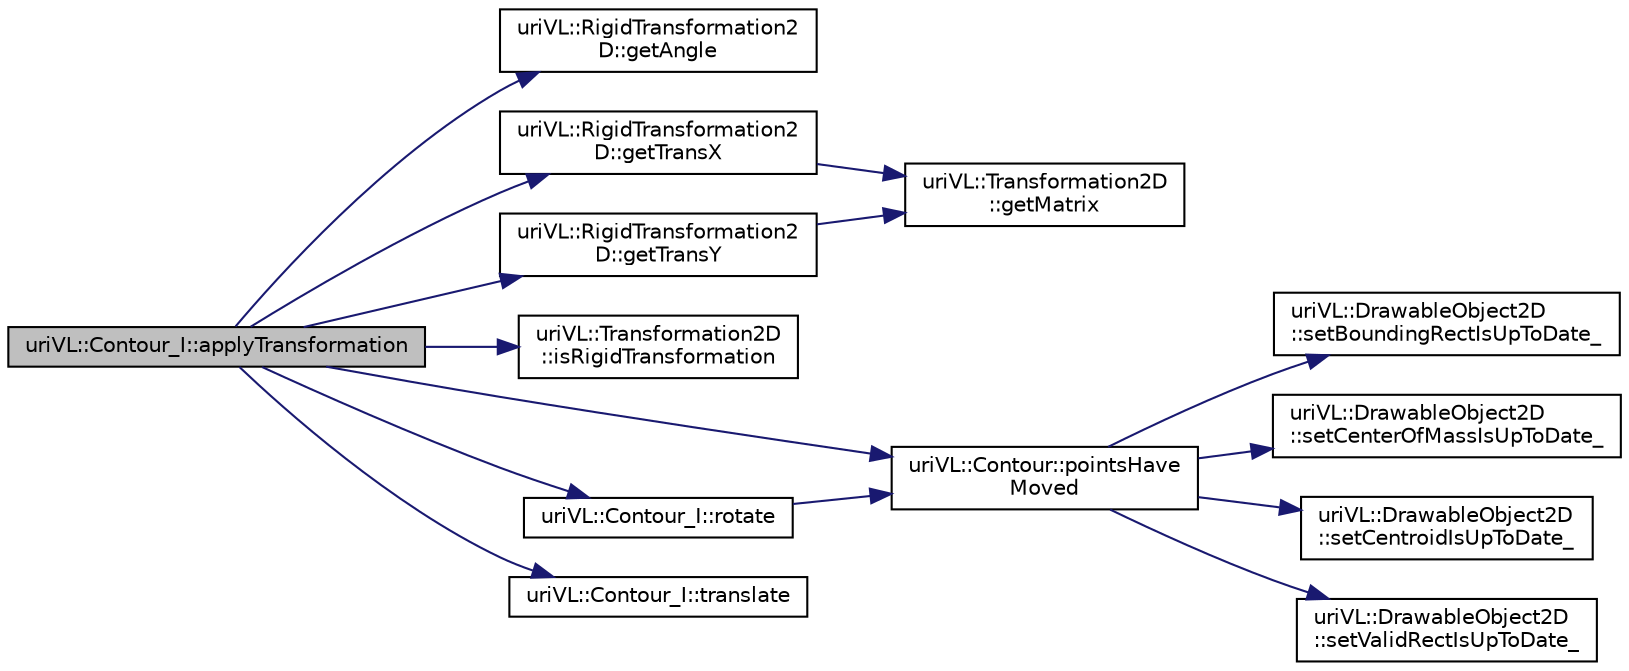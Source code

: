 digraph "uriVL::Contour_I::applyTransformation"
{
  edge [fontname="Helvetica",fontsize="10",labelfontname="Helvetica",labelfontsize="10"];
  node [fontname="Helvetica",fontsize="10",shape=record];
  rankdir="LR";
  Node1 [label="uriVL::Contour_I::applyTransformation",height=0.2,width=0.4,color="black", fillcolor="grey75", style="filled", fontcolor="black"];
  Node1 -> Node2 [color="midnightblue",fontsize="10",style="solid",fontname="Helvetica"];
  Node2 [label="uriVL::RigidTransformation2\lD::getAngle",height=0.2,width=0.4,color="black", fillcolor="white", style="filled",URL="$classuriVL_1_1RigidTransformation2D.html#aa7ff28b48d2ce3b07ca117b11ff1f55c",tooltip="Returns the rotation&#39;s angle. "];
  Node1 -> Node3 [color="midnightblue",fontsize="10",style="solid",fontname="Helvetica"];
  Node3 [label="uriVL::RigidTransformation2\lD::getTransX",height=0.2,width=0.4,color="black", fillcolor="white", style="filled",URL="$classuriVL_1_1RigidTransformation2D.html#ab90739261bbfa45aef38fc95714326ef",tooltip="Returns the x component of the translation. "];
  Node3 -> Node4 [color="midnightblue",fontsize="10",style="solid",fontname="Helvetica"];
  Node4 [label="uriVL::Transformation2D\l::getMatrix",height=0.2,width=0.4,color="black", fillcolor="white", style="filled",URL="$classuriVL_1_1Transformation2D.html#aa6f3c3b2a82aa4788d442c5d922573b8",tooltip="Returns a read-only pointer to the transformation&#39;s matrix data. "];
  Node1 -> Node5 [color="midnightblue",fontsize="10",style="solid",fontname="Helvetica"];
  Node5 [label="uriVL::RigidTransformation2\lD::getTransY",height=0.2,width=0.4,color="black", fillcolor="white", style="filled",URL="$classuriVL_1_1RigidTransformation2D.html#a1e7b23e20efa0e4475e3e5a9b6eaa71a",tooltip="Returns the y component of the translation. "];
  Node5 -> Node4 [color="midnightblue",fontsize="10",style="solid",fontname="Helvetica"];
  Node1 -> Node6 [color="midnightblue",fontsize="10",style="solid",fontname="Helvetica"];
  Node6 [label="uriVL::Transformation2D\l::isRigidTransformation",height=0.2,width=0.4,color="black", fillcolor="white", style="filled",URL="$classuriVL_1_1Transformation2D.html#a47399b58d95ccbef1f4988bddbf41288",tooltip="Indicates whether this transftormation is rigid (rotation + translation) "];
  Node1 -> Node7 [color="midnightblue",fontsize="10",style="solid",fontname="Helvetica"];
  Node7 [label="uriVL::Contour::pointsHave\lMoved",height=0.2,width=0.4,color="black", fillcolor="white", style="filled",URL="$classuriVL_1_1Contour.html#a7e864473c73cefdd26e2802f20d5425d",tooltip="To be called by a user who has modified the list of points or the points themselves. "];
  Node7 -> Node8 [color="midnightblue",fontsize="10",style="solid",fontname="Helvetica"];
  Node8 [label="uriVL::DrawableObject2D\l::setBoundingRectIsUpToDate_",height=0.2,width=0.4,color="black", fillcolor="white", style="filled",URL="$classuriVL_1_1DrawableObject2D.html#a309cd8f2e35863c018f38a4234db1d10",tooltip="Allows a child class whose content has been changed to force recomputation of the bounding rectangle..."];
  Node7 -> Node9 [color="midnightblue",fontsize="10",style="solid",fontname="Helvetica"];
  Node9 [label="uriVL::DrawableObject2D\l::setCenterOfMassIsUpToDate_",height=0.2,width=0.4,color="black", fillcolor="white", style="filled",URL="$classuriVL_1_1DrawableObject2D.html#ab8a7aea3fe0aded7516849a167b5ee00",tooltip="Allows a child class whose content has been changed to force recomputation of the center of mass..."];
  Node7 -> Node10 [color="midnightblue",fontsize="10",style="solid",fontname="Helvetica"];
  Node10 [label="uriVL::DrawableObject2D\l::setCentroidIsUpToDate_",height=0.2,width=0.4,color="black", fillcolor="white", style="filled",URL="$classuriVL_1_1DrawableObject2D.html#a3506587c62cb4944c5475e4b8ba93d8c",tooltip="Allows a child class whose content has been changed to force recomputation of the centroid..."];
  Node7 -> Node11 [color="midnightblue",fontsize="10",style="solid",fontname="Helvetica"];
  Node11 [label="uriVL::DrawableObject2D\l::setValidRectIsUpToDate_",height=0.2,width=0.4,color="black", fillcolor="white", style="filled",URL="$classuriVL_1_1DrawableObject2D.html#a6a0f166ba6cfd7e279b925e6aeb8222c",tooltip="Allows a child class whose content has been changed to force recomputation of the valid rectangle..."];
  Node1 -> Node12 [color="midnightblue",fontsize="10",style="solid",fontname="Helvetica"];
  Node12 [label="uriVL::Contour_I::rotate",height=0.2,width=0.4,color="black", fillcolor="white", style="filled",URL="$classuriVL_1_1Contour__I.html#a99b067dc9ca339add6cabb3990a4027b",tooltip="Rotates the object by the angle specified (in radians) If rotationCenter is null, then the centroid o..."];
  Node12 -> Node7 [color="midnightblue",fontsize="10",style="solid",fontname="Helvetica"];
  Node1 -> Node13 [color="midnightblue",fontsize="10",style="solid",fontname="Helvetica"];
  Node13 [label="uriVL::Contour_I::translate",height=0.2,width=0.4,color="black", fillcolor="white", style="filled",URL="$classuriVL_1_1Contour__I.html#aec04ad7504561dc1873d5ab155f0e7a0",tooltip="Translates the contour by the amounts specified. "];
}
